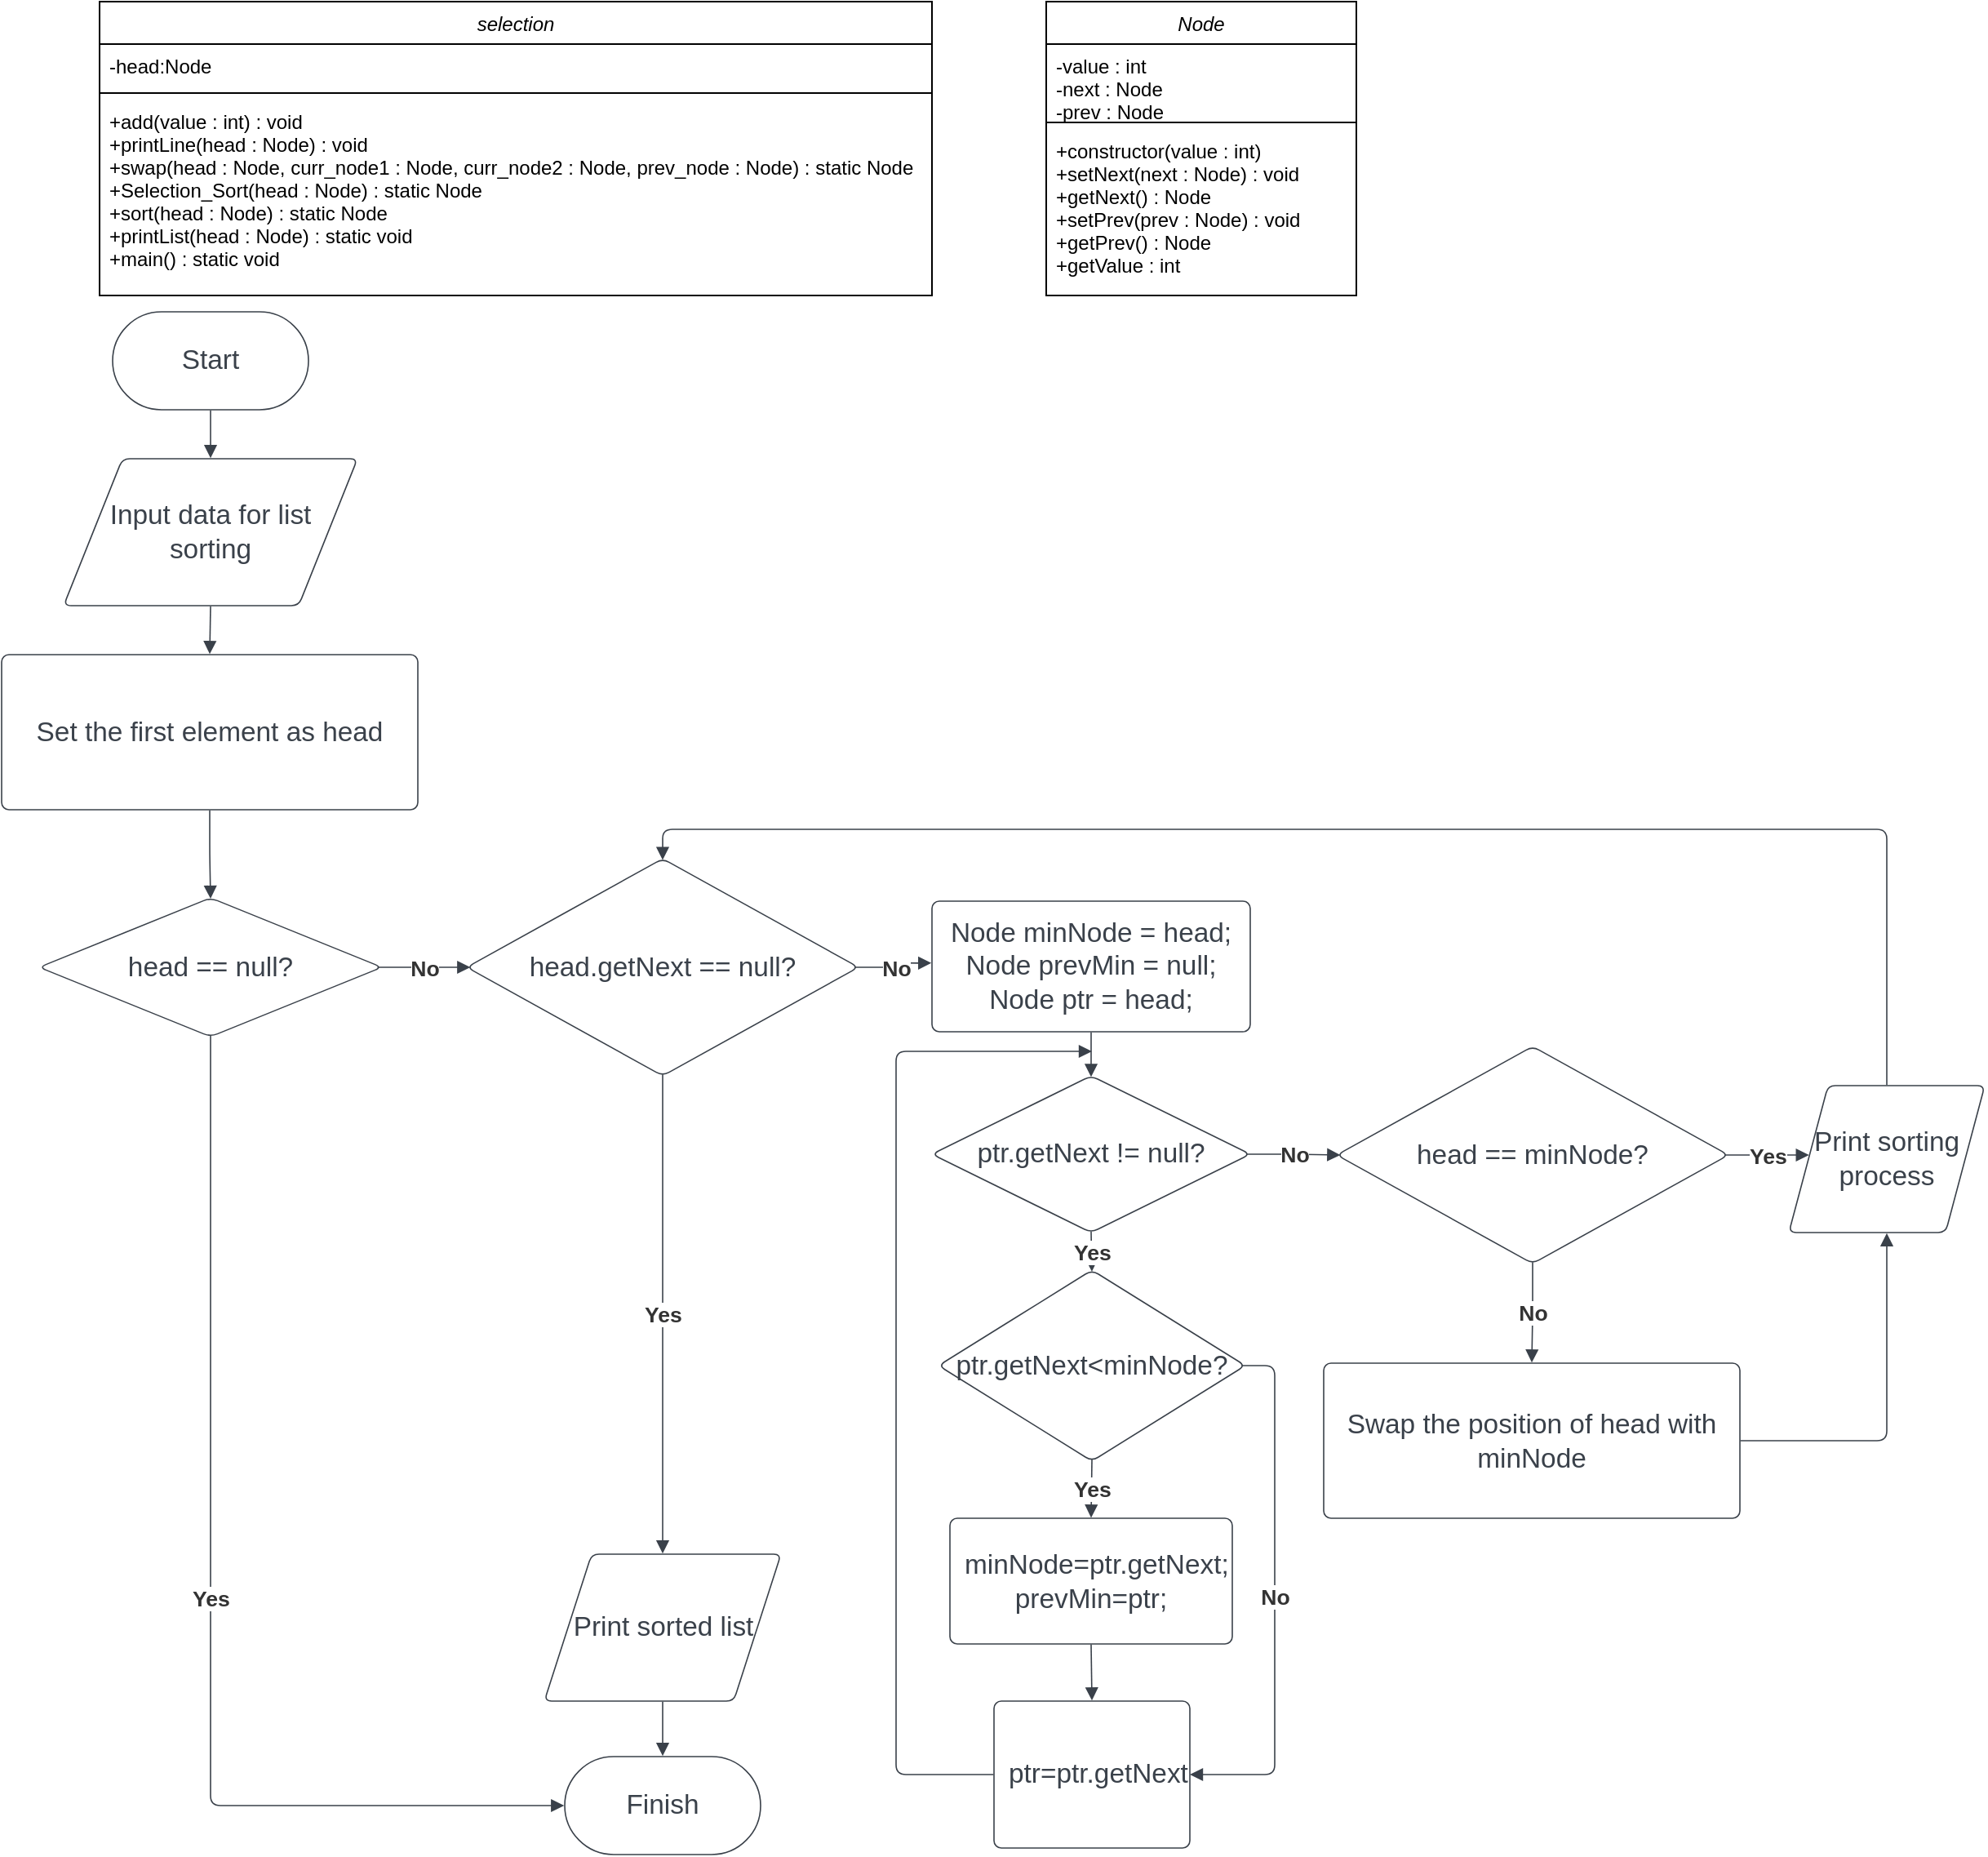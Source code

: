 <mxfile version="20.4.0" type="google"><diagram id="C5RBs43oDa-KdzZeNtuy" name="Page-1"><mxGraphModel grid="1" page="1" gridSize="10" guides="1" tooltips="1" connect="1" arrows="1" fold="1" pageScale="1" pageWidth="827" pageHeight="1169" math="0" shadow="0"><root><mxCell id="WIyWlLk6GJQsqaUBKTNV-0"/><mxCell id="WIyWlLk6GJQsqaUBKTNV-1" parent="WIyWlLk6GJQsqaUBKTNV-0"/><mxCell id="zkfFHV4jXpPFQw0GAbJ--0" value="selection" style="swimlane;fontStyle=2;align=center;verticalAlign=top;childLayout=stackLayout;horizontal=1;startSize=26;horizontalStack=0;resizeParent=1;resizeLast=0;collapsible=1;marginBottom=0;rounded=0;shadow=0;strokeWidth=1;" vertex="1" parent="WIyWlLk6GJQsqaUBKTNV-1"><mxGeometry x="320" y="20" width="510" height="180" as="geometry"><mxRectangle x="230" y="140" width="160" height="26" as="alternateBounds"/></mxGeometry></mxCell><mxCell id="zkfFHV4jXpPFQw0GAbJ--1" value="-head:Node" style="text;align=left;verticalAlign=top;spacingLeft=4;spacingRight=4;overflow=hidden;rotatable=0;points=[[0,0.5],[1,0.5]];portConstraint=eastwest;" vertex="1" parent="zkfFHV4jXpPFQw0GAbJ--0"><mxGeometry y="26" width="510" height="26" as="geometry"/></mxCell><mxCell id="zkfFHV4jXpPFQw0GAbJ--4" value="" style="line;html=1;strokeWidth=1;align=left;verticalAlign=middle;spacingTop=-1;spacingLeft=3;spacingRight=3;rotatable=0;labelPosition=right;points=[];portConstraint=eastwest;" vertex="1" parent="zkfFHV4jXpPFQw0GAbJ--0"><mxGeometry y="52" width="510" height="8" as="geometry"/></mxCell><mxCell id="zkfFHV4jXpPFQw0GAbJ--5" value="+add(value : int) : void&#10;+printLine(head : Node) : void&#10;+swap(head : Node, curr_node1 : Node, curr_node2 : Node, prev_node : Node) : static Node&#10;+Selection_Sort(head : Node) : static Node&#10;+sort(head : Node) : static Node&#10;+printList(head : Node) : static void&#10;+main() : static void" style="text;align=left;verticalAlign=top;spacingLeft=4;spacingRight=4;overflow=hidden;rotatable=0;points=[[0,0.5],[1,0.5]];portConstraint=eastwest;" vertex="1" parent="zkfFHV4jXpPFQw0GAbJ--0"><mxGeometry y="60" width="510" height="120" as="geometry"/></mxCell><mxCell id="X105NSVlqT9gwL6js2Hn-0" value="Node" style="swimlane;fontStyle=2;align=center;verticalAlign=top;childLayout=stackLayout;horizontal=1;startSize=26;horizontalStack=0;resizeParent=1;resizeLast=0;collapsible=1;marginBottom=0;rounded=0;shadow=0;strokeWidth=1;" vertex="1" parent="WIyWlLk6GJQsqaUBKTNV-1"><mxGeometry x="900" y="20" width="190" height="180" as="geometry"><mxRectangle x="230" y="140" width="160" height="26" as="alternateBounds"/></mxGeometry></mxCell><mxCell id="X105NSVlqT9gwL6js2Hn-1" value="-value : int&#10;-next : Node&#10;-prev : Node&#10;" style="text;align=left;verticalAlign=top;spacingLeft=4;spacingRight=4;overflow=hidden;rotatable=0;points=[[0,0.5],[1,0.5]];portConstraint=eastwest;" vertex="1" parent="X105NSVlqT9gwL6js2Hn-0"><mxGeometry y="26" width="190" height="44" as="geometry"/></mxCell><mxCell id="X105NSVlqT9gwL6js2Hn-2" value="" style="line;html=1;strokeWidth=1;align=left;verticalAlign=middle;spacingTop=-1;spacingLeft=3;spacingRight=3;rotatable=0;labelPosition=right;points=[];portConstraint=eastwest;" vertex="1" parent="X105NSVlqT9gwL6js2Hn-0"><mxGeometry y="70" width="190" height="8" as="geometry"/></mxCell><mxCell id="X105NSVlqT9gwL6js2Hn-4" value="+constructor(value : int)&#10;+setNext(next : Node) : void&#10;+getNext() : Node&#10;+setPrev(prev : Node) : void&#10;+getPrev() : Node&#10;+getValue : int&#10;&#10;" style="text;align=left;verticalAlign=top;spacingLeft=4;spacingRight=4;overflow=hidden;rotatable=0;points=[[0,0.5],[1,0.5]];portConstraint=eastwest;" vertex="1" parent="X105NSVlqT9gwL6js2Hn-0"><mxGeometry y="78" width="190" height="90" as="geometry"/></mxCell><UserObject label="Start" lucidchartObjectId="P-AYE-fa65KO" id="3OKFFlGmaSpj3GzalGzT-0"><mxCell style="html=1;overflow=block;blockSpacing=1;whiteSpace=wrap;rounded=1;arcSize=50;fontSize=16.7;fontColor=#3a414a;spacing=3.8;strokeColor=#3a414a;strokeOpacity=100;strokeWidth=0.8;" vertex="1" parent="WIyWlLk6GJQsqaUBKTNV-1"><mxGeometry x="328" y="210" width="120" height="60" as="geometry"/></mxCell></UserObject><UserObject label="Input data for list sorting" lucidchartObjectId="5-AYdv.37LMC" id="3OKFFlGmaSpj3GzalGzT-1"><mxCell style="html=1;overflow=block;blockSpacing=1;whiteSpace=wrap;shape=parallelogram;perimeter=parallelogramPerimeter;anchorPointDirection=0;fontSize=16.7;fontColor=#3a414a;spacing=3.8;strokeColor=#3a414a;strokeOpacity=100;rounded=1;absoluteArcSize=1;arcSize=9;strokeWidth=0.8;" vertex="1" parent="WIyWlLk6GJQsqaUBKTNV-1"><mxGeometry x="298" y="300" width="180" height="90" as="geometry"/></mxCell></UserObject><UserObject label="head.getNext == null?" lucidchartObjectId="rcBYSQjpBC0I" id="3OKFFlGmaSpj3GzalGzT-2"><mxCell style="html=1;overflow=block;blockSpacing=1;whiteSpace=wrap;rhombus;fontSize=16.7;fontColor=#3a414a;spacing=3.8;strokeColor=#3a414a;strokeOpacity=100;rounded=1;absoluteArcSize=1;arcSize=9;strokeWidth=0.8;" vertex="1" parent="WIyWlLk6GJQsqaUBKTNV-1"><mxGeometry x="545" y="545" width="240" height="133" as="geometry"/></mxCell></UserObject><UserObject label="Print sorted list" lucidchartObjectId="qeBYo79vuY6-" id="3OKFFlGmaSpj3GzalGzT-3"><mxCell style="html=1;overflow=block;blockSpacing=1;whiteSpace=wrap;shape=parallelogram;perimeter=parallelogramPerimeter;anchorPointDirection=0;fontSize=16.7;fontColor=#3a414a;spacing=3.8;strokeColor=#3a414a;strokeOpacity=100;rounded=1;absoluteArcSize=1;arcSize=9;strokeWidth=0.8;" vertex="1" parent="WIyWlLk6GJQsqaUBKTNV-1"><mxGeometry x="592.5" y="971" width="145" height="90" as="geometry"/></mxCell></UserObject><UserObject label="Finish" lucidchartObjectId="teBY_pYD_.2O" id="3OKFFlGmaSpj3GzalGzT-4"><mxCell style="html=1;overflow=block;blockSpacing=1;whiteSpace=wrap;rounded=1;arcSize=50;fontSize=16.7;fontColor=#3a414a;spacing=3.8;strokeColor=#3a414a;strokeOpacity=100;strokeWidth=0.8;" vertex="1" parent="WIyWlLk6GJQsqaUBKTNV-1"><mxGeometry x="605" y="1095" width="120" height="60" as="geometry"/></mxCell></UserObject><UserObject label="Set the first element as head " lucidchartObjectId="Br1Y1ZwJfyt0" id="3OKFFlGmaSpj3GzalGzT-5"><mxCell style="html=1;overflow=block;blockSpacing=1;whiteSpace=wrap;fontSize=16.7;fontColor=#3a414a;spacing=9;strokeColor=#3a414a;strokeOpacity=100;rounded=1;absoluteArcSize=1;arcSize=9;strokeWidth=0.8;" vertex="1" parent="WIyWlLk6GJQsqaUBKTNV-1"><mxGeometry x="260" y="420" width="255" height="95" as="geometry"/></mxCell></UserObject><UserObject label="head == minNode?" lucidchartObjectId="kv1Y.qvVKMwY" id="3OKFFlGmaSpj3GzalGzT-6"><mxCell style="html=1;overflow=block;blockSpacing=1;whiteSpace=wrap;rhombus;fontSize=16.7;fontColor=#3a414a;spacing=3.8;strokeColor=#3a414a;strokeOpacity=100;rounded=1;absoluteArcSize=1;arcSize=9;strokeWidth=0.8;" vertex="1" parent="WIyWlLk6GJQsqaUBKTNV-1"><mxGeometry x="1078" y="660" width="240" height="133" as="geometry"/></mxCell></UserObject><UserObject label="Swap the position of head with minNode" lucidchartObjectId="Iz1Yd_9tekZY" id="3OKFFlGmaSpj3GzalGzT-7"><mxCell style="html=1;overflow=block;blockSpacing=1;whiteSpace=wrap;fontSize=16.7;fontColor=#3a414a;spacing=9;strokeColor=#3a414a;strokeOpacity=100;rounded=1;absoluteArcSize=1;arcSize=9;strokeWidth=0.8;" vertex="1" parent="WIyWlLk6GJQsqaUBKTNV-1"><mxGeometry x="1070" y="854" width="255" height="95" as="geometry"/></mxCell></UserObject><UserObject label="" lucidchartObjectId="dC1YTlw2Xgu_" id="3OKFFlGmaSpj3GzalGzT-8"><mxCell style="html=1;jettySize=18;whiteSpace=wrap;fontSize=13;strokeColor=#3a414a;strokeOpacity=100;strokeWidth=0.8;rounded=1;arcSize=12;edgeStyle=orthogonalEdgeStyle;startArrow=none;endArrow=block;endFill=1;exitX=0.5;exitY=1.006;exitPerimeter=0;entryX=0.5;entryY=-0.004;entryPerimeter=0;" edge="1" parent="WIyWlLk6GJQsqaUBKTNV-1" source="3OKFFlGmaSpj3GzalGzT-0" target="3OKFFlGmaSpj3GzalGzT-1"><mxGeometry width="100" height="100" relative="1" as="geometry"><Array as="points"/></mxGeometry></mxCell></UserObject><UserObject label="" lucidchartObjectId="fC1YdAKxsWdv" id="3OKFFlGmaSpj3GzalGzT-9"><mxCell style="html=1;jettySize=18;whiteSpace=wrap;fontSize=13;strokeColor=#3a414a;strokeOpacity=100;strokeWidth=0.8;rounded=1;arcSize=12;edgeStyle=orthogonalEdgeStyle;startArrow=none;endArrow=block;endFill=1;exitX=0.5;exitY=1.004;exitPerimeter=0;entryX=0.5;entryY=-0.004;entryPerimeter=0;" edge="1" parent="WIyWlLk6GJQsqaUBKTNV-1" source="3OKFFlGmaSpj3GzalGzT-1" target="3OKFFlGmaSpj3GzalGzT-5"><mxGeometry width="100" height="100" relative="1" as="geometry"><Array as="points"/></mxGeometry></mxCell></UserObject><UserObject label="head == null?" lucidchartObjectId="fG-YK~sB5PWw" id="3OKFFlGmaSpj3GzalGzT-10"><mxCell style="html=1;overflow=block;blockSpacing=1;whiteSpace=wrap;rhombus;fontSize=16.7;fontColor=#3a414a;spacing=3.8;strokeColor=#3a414a;strokeOpacity=100;rounded=1;absoluteArcSize=1;arcSize=9;strokeWidth=0.8;" vertex="1" parent="WIyWlLk6GJQsqaUBKTNV-1"><mxGeometry x="283" y="569" width="210" height="85" as="geometry"/></mxCell></UserObject><UserObject label="" lucidchartObjectId="6N-Yt_Y7DIQG" id="3OKFFlGmaSpj3GzalGzT-11"><mxCell style="html=1;jettySize=18;whiteSpace=wrap;fontSize=13;strokeColor=#3a414a;strokeOpacity=100;strokeWidth=0.8;rounded=1;arcSize=12;edgeStyle=orthogonalEdgeStyle;startArrow=none;endArrow=block;endFill=1;exitX=0.5;exitY=1.004;exitPerimeter=0;entryX=0.5;entryY=0.006;entryPerimeter=0;" edge="1" parent="WIyWlLk6GJQsqaUBKTNV-1" source="3OKFFlGmaSpj3GzalGzT-5" target="3OKFFlGmaSpj3GzalGzT-10"><mxGeometry width="100" height="100" relative="1" as="geometry"><Array as="points"/></mxGeometry></mxCell></UserObject><UserObject label="" lucidchartObjectId="p0-Y~C6NYYgA" id="3OKFFlGmaSpj3GzalGzT-12"><mxCell style="html=1;jettySize=18;whiteSpace=wrap;fontSize=13.3;fontColor=#333333;fontStyle=1;strokeColor=#3a414a;strokeOpacity=100;strokeWidth=0.8;rounded=1;arcSize=12;edgeStyle=orthogonalEdgeStyle;startArrow=none;endArrow=block;endFill=1;exitX=0.987;exitY=0.5;exitPerimeter=0;entryX=0.009;entryY=0.5;entryPerimeter=0;" edge="1" parent="WIyWlLk6GJQsqaUBKTNV-1" source="3OKFFlGmaSpj3GzalGzT-10" target="3OKFFlGmaSpj3GzalGzT-2"><mxGeometry width="100" height="100" relative="1" as="geometry"><Array as="points"/></mxGeometry></mxCell></UserObject><mxCell id="3OKFFlGmaSpj3GzalGzT-13" value="No" style="text;html=1;resizable=0;labelBackgroundColor=default;align=center;verticalAlign=middle;fontStyle=1;fontColor=#333333;fontSize=13.3;" vertex="1" parent="3OKFFlGmaSpj3GzalGzT-12"><mxGeometry relative="1" as="geometry"/></mxCell><UserObject label="" lucidchartObjectId="X1-Ygha_4zlp" id="3OKFFlGmaSpj3GzalGzT-14"><mxCell style="html=1;jettySize=18;whiteSpace=wrap;fontSize=13.3;fontColor=#333333;fontStyle=1;strokeColor=#3a414a;strokeOpacity=100;strokeWidth=0.8;rounded=1;arcSize=12;edgeStyle=orthogonalEdgeStyle;startArrow=none;endArrow=block;endFill=1;exitX=0.5;exitY=0.994;exitPerimeter=0;entryX=-0.003;entryY=0.5;entryPerimeter=0;" edge="1" parent="WIyWlLk6GJQsqaUBKTNV-1" source="3OKFFlGmaSpj3GzalGzT-10" target="3OKFFlGmaSpj3GzalGzT-4"><mxGeometry width="100" height="100" relative="1" as="geometry"><Array as="points"/></mxGeometry></mxCell></UserObject><mxCell id="3OKFFlGmaSpj3GzalGzT-15" value="Yes" style="text;html=1;resizable=0;labelBackgroundColor=default;align=center;verticalAlign=middle;fontStyle=1;fontColor=#333333;fontSize=13.3;" vertex="1" parent="3OKFFlGmaSpj3GzalGzT-14"><mxGeometry relative="1" as="geometry"/></mxCell><UserObject label="" lucidchartObjectId="h2-Yvks_kVAt" id="3OKFFlGmaSpj3GzalGzT-16"><mxCell style="html=1;jettySize=18;whiteSpace=wrap;fontSize=13.3;fontColor=#333333;fontStyle=1;strokeColor=#3a414a;strokeOpacity=100;strokeWidth=0.8;rounded=1;arcSize=12;edgeStyle=orthogonalEdgeStyle;startArrow=none;endArrow=block;endFill=1;exitX=0.5;exitY=0.994;exitPerimeter=0;entryX=0.5;entryY=-0.004;entryPerimeter=0;" edge="1" parent="WIyWlLk6GJQsqaUBKTNV-1" source="3OKFFlGmaSpj3GzalGzT-2" target="3OKFFlGmaSpj3GzalGzT-3"><mxGeometry width="100" height="100" relative="1" as="geometry"><Array as="points"/></mxGeometry></mxCell></UserObject><mxCell id="3OKFFlGmaSpj3GzalGzT-17" value="Yes" style="text;html=1;resizable=0;labelBackgroundColor=default;align=center;verticalAlign=middle;fontStyle=1;fontColor=#333333;fontSize=13.3;" vertex="1" parent="3OKFFlGmaSpj3GzalGzT-16"><mxGeometry relative="1" as="geometry"/></mxCell><UserObject label="" lucidchartObjectId="k2-YlxHTWhk2" id="3OKFFlGmaSpj3GzalGzT-18"><mxCell style="html=1;jettySize=18;whiteSpace=wrap;fontSize=13;strokeColor=#3a414a;strokeOpacity=100;strokeWidth=0.8;rounded=1;arcSize=12;edgeStyle=orthogonalEdgeStyle;startArrow=none;endArrow=block;endFill=1;exitX=0.5;exitY=1.004;exitPerimeter=0;entryX=0.5;entryY=-0.006;entryPerimeter=0;" edge="1" parent="WIyWlLk6GJQsqaUBKTNV-1" source="3OKFFlGmaSpj3GzalGzT-3" target="3OKFFlGmaSpj3GzalGzT-4"><mxGeometry width="100" height="100" relative="1" as="geometry"><Array as="points"/></mxGeometry></mxCell></UserObject><UserObject label="" lucidchartObjectId="u2-Ye8C7~R_l" id="3OKFFlGmaSpj3GzalGzT-19"><mxCell style="html=1;jettySize=18;whiteSpace=wrap;fontSize=13;strokeColor=#3a414a;strokeOpacity=100;strokeWidth=0.8;rounded=1;arcSize=12;edgeStyle=orthogonalEdgeStyle;startArrow=none;endArrow=block;endFill=1;exitX=1.001;exitY=0.5;exitPerimeter=0;entryX=0.5;entryY=1.004;entryPerimeter=0;" edge="1" parent="WIyWlLk6GJQsqaUBKTNV-1" source="3OKFFlGmaSpj3GzalGzT-7" target="3OKFFlGmaSpj3GzalGzT-41"><mxGeometry width="100" height="100" relative="1" as="geometry"><Array as="points"/></mxGeometry></mxCell></UserObject><UserObject label="" lucidchartObjectId="x2-YMKBzMeUa" id="3OKFFlGmaSpj3GzalGzT-20"><mxCell style="html=1;jettySize=18;whiteSpace=wrap;fontSize=13;strokeColor=#3a414a;strokeOpacity=100;strokeWidth=0.8;rounded=1;arcSize=12;edgeStyle=orthogonalEdgeStyle;startArrow=none;endArrow=block;endFill=1;exitX=0.5;exitY=-0.004;exitPerimeter=0;entryX=0.5;entryY=0.006;entryPerimeter=0;" edge="1" parent="WIyWlLk6GJQsqaUBKTNV-1" source="3OKFFlGmaSpj3GzalGzT-41" target="3OKFFlGmaSpj3GzalGzT-2"><mxGeometry width="100" height="100" relative="1" as="geometry"><Array as="points"/></mxGeometry></mxCell></UserObject><UserObject label="" lucidchartObjectId="F4-YdpEPRU6g" id="3OKFFlGmaSpj3GzalGzT-21"><mxCell style="html=1;jettySize=18;whiteSpace=wrap;fontSize=13.3;fontColor=#333333;fontStyle=1;strokeColor=#3a414a;strokeOpacity=100;strokeWidth=0.8;rounded=1;arcSize=12;edgeStyle=orthogonalEdgeStyle;startArrow=none;endArrow=block;endFill=1;exitX=0.991;exitY=0.5;exitPerimeter=0;entryX=0.103;entryY=0.472;entryPerimeter=0;" edge="1" parent="WIyWlLk6GJQsqaUBKTNV-1" source="3OKFFlGmaSpj3GzalGzT-6" target="3OKFFlGmaSpj3GzalGzT-41"><mxGeometry width="100" height="100" relative="1" as="geometry"><Array as="points"/></mxGeometry></mxCell></UserObject><mxCell id="3OKFFlGmaSpj3GzalGzT-22" value="Yes" style="text;html=1;resizable=0;labelBackgroundColor=default;align=center;verticalAlign=middle;fontStyle=1;fontColor=#333333;fontSize=13.3;" vertex="1" parent="3OKFFlGmaSpj3GzalGzT-21"><mxGeometry relative="1" as="geometry"/></mxCell><UserObject label="" lucidchartObjectId="H4-Y_1a7tBlx" id="3OKFFlGmaSpj3GzalGzT-23"><mxCell style="html=1;jettySize=18;whiteSpace=wrap;fontSize=13.3;fontColor=#333333;fontStyle=1;strokeColor=#3a414a;strokeOpacity=100;strokeWidth=0.8;rounded=1;arcSize=12;edgeStyle=orthogonalEdgeStyle;startArrow=none;endArrow=block;endFill=1;exitX=0.5;exitY=0.994;exitPerimeter=0;entryX=0.5;entryY=-0.004;entryPerimeter=0;" edge="1" parent="WIyWlLk6GJQsqaUBKTNV-1" source="3OKFFlGmaSpj3GzalGzT-6" target="3OKFFlGmaSpj3GzalGzT-7"><mxGeometry width="100" height="100" relative="1" as="geometry"><Array as="points"/></mxGeometry></mxCell></UserObject><mxCell id="3OKFFlGmaSpj3GzalGzT-24" value="No" style="text;html=1;resizable=0;labelBackgroundColor=default;align=center;verticalAlign=middle;fontStyle=1;fontColor=#333333;fontSize=13.3;" vertex="1" parent="3OKFFlGmaSpj3GzalGzT-23"><mxGeometry relative="1" as="geometry"/></mxCell><UserObject label="Node minNode = head;&#10;Node prevMin = null;&#10;Node ptr = head;" lucidchartObjectId="4e_YAkTYvEMs" id="3OKFFlGmaSpj3GzalGzT-25"><mxCell style="html=1;overflow=block;blockSpacing=1;whiteSpace=wrap;fontSize=16.7;fontColor=#3a414a;spacing=9;strokeColor=#3a414a;strokeOpacity=100;rounded=1;absoluteArcSize=1;arcSize=9;strokeWidth=0.8;" vertex="1" parent="WIyWlLk6GJQsqaUBKTNV-1"><mxGeometry x="830" y="571" width="195" height="80" as="geometry"/></mxCell></UserObject><UserObject label="" lucidchartObjectId="5g_Y1SsYWZKp" id="3OKFFlGmaSpj3GzalGzT-26"><mxCell style="html=1;jettySize=18;whiteSpace=wrap;fontSize=13.3;fontColor=#333333;fontStyle=1;strokeColor=#3a414a;strokeOpacity=100;strokeWidth=0.8;rounded=1;arcSize=12;edgeStyle=orthogonalEdgeStyle;startArrow=none;endArrow=block;endFill=1;exitX=0.991;exitY=0.5;exitPerimeter=0;entryX=-0.002;entryY=0.474;entryPerimeter=0;" edge="1" parent="WIyWlLk6GJQsqaUBKTNV-1" source="3OKFFlGmaSpj3GzalGzT-2" target="3OKFFlGmaSpj3GzalGzT-25"><mxGeometry width="100" height="100" relative="1" as="geometry"><Array as="points"/></mxGeometry></mxCell></UserObject><mxCell id="3OKFFlGmaSpj3GzalGzT-27" value="No" style="text;html=1;resizable=0;labelBackgroundColor=default;align=center;verticalAlign=middle;fontStyle=1;fontColor=#333333;fontSize=13.3;" vertex="1" parent="3OKFFlGmaSpj3GzalGzT-26"><mxGeometry relative="1" as="geometry"/></mxCell><UserObject label="ptr.getNext != null?" lucidchartObjectId="Up_YTlME1B9S" id="3OKFFlGmaSpj3GzalGzT-28"><mxCell style="html=1;overflow=block;blockSpacing=1;whiteSpace=wrap;rhombus;fontSize=16.7;fontColor=#3a414a;spacing=3.8;strokeColor=#3a414a;strokeOpacity=100;rounded=1;absoluteArcSize=1;arcSize=9;strokeWidth=0.8;" vertex="1" parent="WIyWlLk6GJQsqaUBKTNV-1"><mxGeometry x="830" y="678" width="195" height="96" as="geometry"/></mxCell></UserObject><UserObject label="ptr.getNext&amp;lt;minNode?" lucidchartObjectId="~v_YlfUhSXee" id="3OKFFlGmaSpj3GzalGzT-29"><mxCell style="html=1;overflow=block;blockSpacing=1;whiteSpace=wrap;rhombus;fontSize=16.7;fontColor=#3a414a;spacing=3.8;strokeColor=#3a414a;strokeOpacity=100;rounded=1;absoluteArcSize=1;arcSize=9;strokeWidth=0.8;" vertex="1" parent="WIyWlLk6GJQsqaUBKTNV-1"><mxGeometry x="834" y="797" width="188" height="117" as="geometry"/></mxCell></UserObject><UserObject label="minNode=ptr.getNext;&#10;prevMin=ptr;" lucidchartObjectId="CA_Ycl~oMvr8" id="3OKFFlGmaSpj3GzalGzT-30"><mxCell style="html=1;overflow=block;blockSpacing=1;whiteSpace=wrap;fontSize=16.7;fontColor=#3a414a;spacing=9;strokeColor=#3a414a;strokeOpacity=100;rounded=1;absoluteArcSize=1;arcSize=9;strokeWidth=0.8;" vertex="1" parent="WIyWlLk6GJQsqaUBKTNV-1"><mxGeometry x="841" y="949" width="173" height="77" as="geometry"/></mxCell></UserObject><UserObject label="ptr=ptr.getNext" lucidchartObjectId="rB_YdtC81m.1" id="3OKFFlGmaSpj3GzalGzT-31"><mxCell style="html=1;overflow=block;blockSpacing=1;whiteSpace=wrap;fontSize=16.7;fontColor=#3a414a;spacing=9;strokeColor=#3a414a;strokeOpacity=100;rounded=1;absoluteArcSize=1;arcSize=9;strokeWidth=0.8;" vertex="1" parent="WIyWlLk6GJQsqaUBKTNV-1"><mxGeometry x="868" y="1061" width="120" height="90" as="geometry"/></mxCell></UserObject><UserObject label="" lucidchartObjectId="RB_YqS3MScv." id="3OKFFlGmaSpj3GzalGzT-32"><mxCell style="html=1;jettySize=18;whiteSpace=wrap;fontSize=13;strokeColor=#3a414a;strokeOpacity=100;strokeWidth=0.8;rounded=1;arcSize=12;edgeStyle=orthogonalEdgeStyle;startArrow=none;endArrow=block;endFill=1;exitX=0.5;exitY=1.004;exitPerimeter=0;entryX=0.5;entryY=-0.004;entryPerimeter=0;" edge="1" parent="WIyWlLk6GJQsqaUBKTNV-1" source="3OKFFlGmaSpj3GzalGzT-30" target="3OKFFlGmaSpj3GzalGzT-31"><mxGeometry width="100" height="100" relative="1" as="geometry"><Array as="points"/></mxGeometry></mxCell></UserObject><UserObject label="" lucidchartObjectId="UB_YHKbva-WC" id="3OKFFlGmaSpj3GzalGzT-33"><mxCell style="html=1;jettySize=18;whiteSpace=wrap;fontSize=13.3;fontColor=#333333;fontStyle=1;strokeColor=#3a414a;strokeOpacity=100;strokeWidth=0.8;rounded=1;arcSize=12;edgeStyle=orthogonalEdgeStyle;startArrow=none;endArrow=block;endFill=1;exitX=0.5;exitY=0.992;exitPerimeter=0;entryX=0.5;entryY=-0.004;entryPerimeter=0;" edge="1" parent="WIyWlLk6GJQsqaUBKTNV-1" source="3OKFFlGmaSpj3GzalGzT-29" target="3OKFFlGmaSpj3GzalGzT-30"><mxGeometry width="100" height="100" relative="1" as="geometry"><Array as="points"/></mxGeometry></mxCell></UserObject><mxCell id="3OKFFlGmaSpj3GzalGzT-34" value="Yes" style="text;html=1;resizable=0;labelBackgroundColor=default;align=center;verticalAlign=middle;fontStyle=1;fontColor=#333333;fontSize=13.3;" vertex="1" parent="3OKFFlGmaSpj3GzalGzT-33"><mxGeometry relative="1" as="geometry"/></mxCell><UserObject label="" lucidchartObjectId="WB_YLEV3pfFC" id="3OKFFlGmaSpj3GzalGzT-35"><mxCell style="html=1;jettySize=18;whiteSpace=wrap;fontSize=13.3;fontColor=#333333;fontStyle=1;strokeColor=#3a414a;strokeOpacity=100;strokeWidth=0.8;rounded=1;arcSize=12;edgeStyle=orthogonalEdgeStyle;startArrow=none;endArrow=block;endFill=1;exitX=0.989;exitY=0.5;exitPerimeter=0;entryX=1;entryY=0.5;entryDx=0;entryDy=0;" edge="1" parent="WIyWlLk6GJQsqaUBKTNV-1" source="3OKFFlGmaSpj3GzalGzT-29" target="3OKFFlGmaSpj3GzalGzT-31"><mxGeometry width="100" height="100" relative="1" as="geometry"><Array as="points"><mxPoint x="1040" y="856"/><mxPoint x="1040" y="1106"/></Array><mxPoint x="1070" y="1060" as="targetPoint"/></mxGeometry></mxCell></UserObject><mxCell id="3OKFFlGmaSpj3GzalGzT-36" value="No" style="text;html=1;resizable=0;labelBackgroundColor=default;align=center;verticalAlign=middle;fontStyle=1;fontColor=#333333;fontSize=13.3;" vertex="1" parent="3OKFFlGmaSpj3GzalGzT-35"><mxGeometry relative="1" as="geometry"/></mxCell><UserObject label="" lucidchartObjectId="9B_YRP1YT~KN" id="3OKFFlGmaSpj3GzalGzT-37"><mxCell style="html=1;jettySize=18;whiteSpace=wrap;fontSize=13.3;fontColor=#333333;fontStyle=1;strokeColor=#3a414a;strokeOpacity=100;strokeWidth=0.8;rounded=1;arcSize=12;edgeStyle=orthogonalEdgeStyle;startArrow=none;endArrow=block;endFill=1;exitX=0.5;exitY=0.993;exitPerimeter=0;entryX=0.5;entryY=0.008;entryPerimeter=0;" edge="1" parent="WIyWlLk6GJQsqaUBKTNV-1" source="3OKFFlGmaSpj3GzalGzT-28" target="3OKFFlGmaSpj3GzalGzT-29"><mxGeometry width="100" height="100" relative="1" as="geometry"><Array as="points"/></mxGeometry></mxCell></UserObject><mxCell id="3OKFFlGmaSpj3GzalGzT-38" value="Yes" style="text;html=1;resizable=0;labelBackgroundColor=default;align=center;verticalAlign=middle;fontStyle=1;fontColor=#333333;fontSize=13.3;" vertex="1" parent="3OKFFlGmaSpj3GzalGzT-37"><mxGeometry relative="1" as="geometry"/></mxCell><UserObject label="" lucidchartObjectId="uC_YveyeAHjq" id="3OKFFlGmaSpj3GzalGzT-39"><mxCell style="html=1;jettySize=18;whiteSpace=wrap;fontSize=13.3;fontColor=#333333;fontStyle=1;strokeColor=#3a414a;strokeOpacity=100;strokeWidth=0.8;rounded=1;arcSize=12;edgeStyle=orthogonalEdgeStyle;startArrow=none;endArrow=block;endFill=1;exitX=0.988;exitY=0.5;exitPerimeter=0;entryX=0.009;entryY=0.5;entryPerimeter=0;" edge="1" parent="WIyWlLk6GJQsqaUBKTNV-1" source="3OKFFlGmaSpj3GzalGzT-28" target="3OKFFlGmaSpj3GzalGzT-6"><mxGeometry width="100" height="100" relative="1" as="geometry"><Array as="points"/></mxGeometry></mxCell></UserObject><mxCell id="3OKFFlGmaSpj3GzalGzT-40" value="No" style="text;html=1;resizable=0;labelBackgroundColor=default;align=center;verticalAlign=middle;fontStyle=1;fontColor=#333333;fontSize=13.3;" vertex="1" parent="3OKFFlGmaSpj3GzalGzT-39"><mxGeometry relative="1" as="geometry"/></mxCell><UserObject label="Print sorting process" lucidchartObjectId="-H_YXWRb78Zn" id="3OKFFlGmaSpj3GzalGzT-41"><mxCell style="html=1;overflow=block;blockSpacing=1;whiteSpace=wrap;shape=parallelogram;perimeter=parallelogramPerimeter;anchorPointDirection=0;fontSize=16.7;fontColor=#3a414a;spacing=3.8;strokeColor=#3a414a;strokeOpacity=100;rounded=1;absoluteArcSize=1;arcSize=9;strokeWidth=0.8;" vertex="1" parent="WIyWlLk6GJQsqaUBKTNV-1"><mxGeometry x="1355" y="684" width="120" height="90" as="geometry"/></mxCell></UserObject><UserObject label="" lucidchartObjectId="PK_YVCD_rc4C" id="3OKFFlGmaSpj3GzalGzT-42"><mxCell style="html=1;jettySize=18;whiteSpace=wrap;fontSize=13;strokeColor=#3a414a;strokeOpacity=100;strokeWidth=0.8;rounded=1;arcSize=12;edgeStyle=orthogonalEdgeStyle;startArrow=none;endArrow=block;endFill=1;exitX=0.5;exitY=1.004;exitPerimeter=0;entryX=0.5;entryY=0.007;entryPerimeter=0;" edge="1" parent="WIyWlLk6GJQsqaUBKTNV-1" source="3OKFFlGmaSpj3GzalGzT-25" target="3OKFFlGmaSpj3GzalGzT-28"><mxGeometry width="100" height="100" relative="1" as="geometry"><Array as="points"/></mxGeometry></mxCell></UserObject><UserObject label="" lucidchartObjectId="ZM_YMBh.e6oy" id="3OKFFlGmaSpj3GzalGzT-43"><mxCell style="html=1;jettySize=18;whiteSpace=wrap;fontSize=13;strokeColor=#3a414a;strokeOpacity=100;strokeWidth=0.8;rounded=1;arcSize=12;edgeStyle=orthogonalEdgeStyle;startArrow=none;endArrow=block;endFill=1;exitX=-0.003;exitY=0.5;exitPerimeter=0;" edge="1" parent="WIyWlLk6GJQsqaUBKTNV-1" source="3OKFFlGmaSpj3GzalGzT-31"><mxGeometry width="100" height="100" relative="1" as="geometry"><Array as="points"><mxPoint x="808" y="1106"/><mxPoint x="808" y="663"/></Array><mxPoint x="928" y="663" as="targetPoint"/></mxGeometry></mxCell></UserObject></root></mxGraphModel></diagram></mxfile>